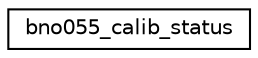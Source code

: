digraph "Graphical Class Hierarchy"
{
  edge [fontname="Helvetica",fontsize="10",labelfontname="Helvetica",labelfontsize="10"];
  node [fontname="Helvetica",fontsize="10",shape=record];
  rankdir="LR";
  Node1 [label="bno055_calib_status",height=0.2,width=0.4,color="black", fillcolor="white", style="filled",URL="$structbno055__calib__status.html"];
}
